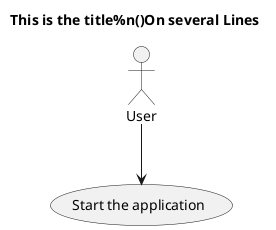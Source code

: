 {
  "sha1": "desrdzplddpycwizmpqqhkgr1y9rrng",
  "insertion": {
    "when": "2024-06-01T09:03:02.913Z",
    "user": "plantuml@gmail.com"
  }
}
@startuml
Title This is the title%n()On several Lines
User --> (Start the application)
@enduml
